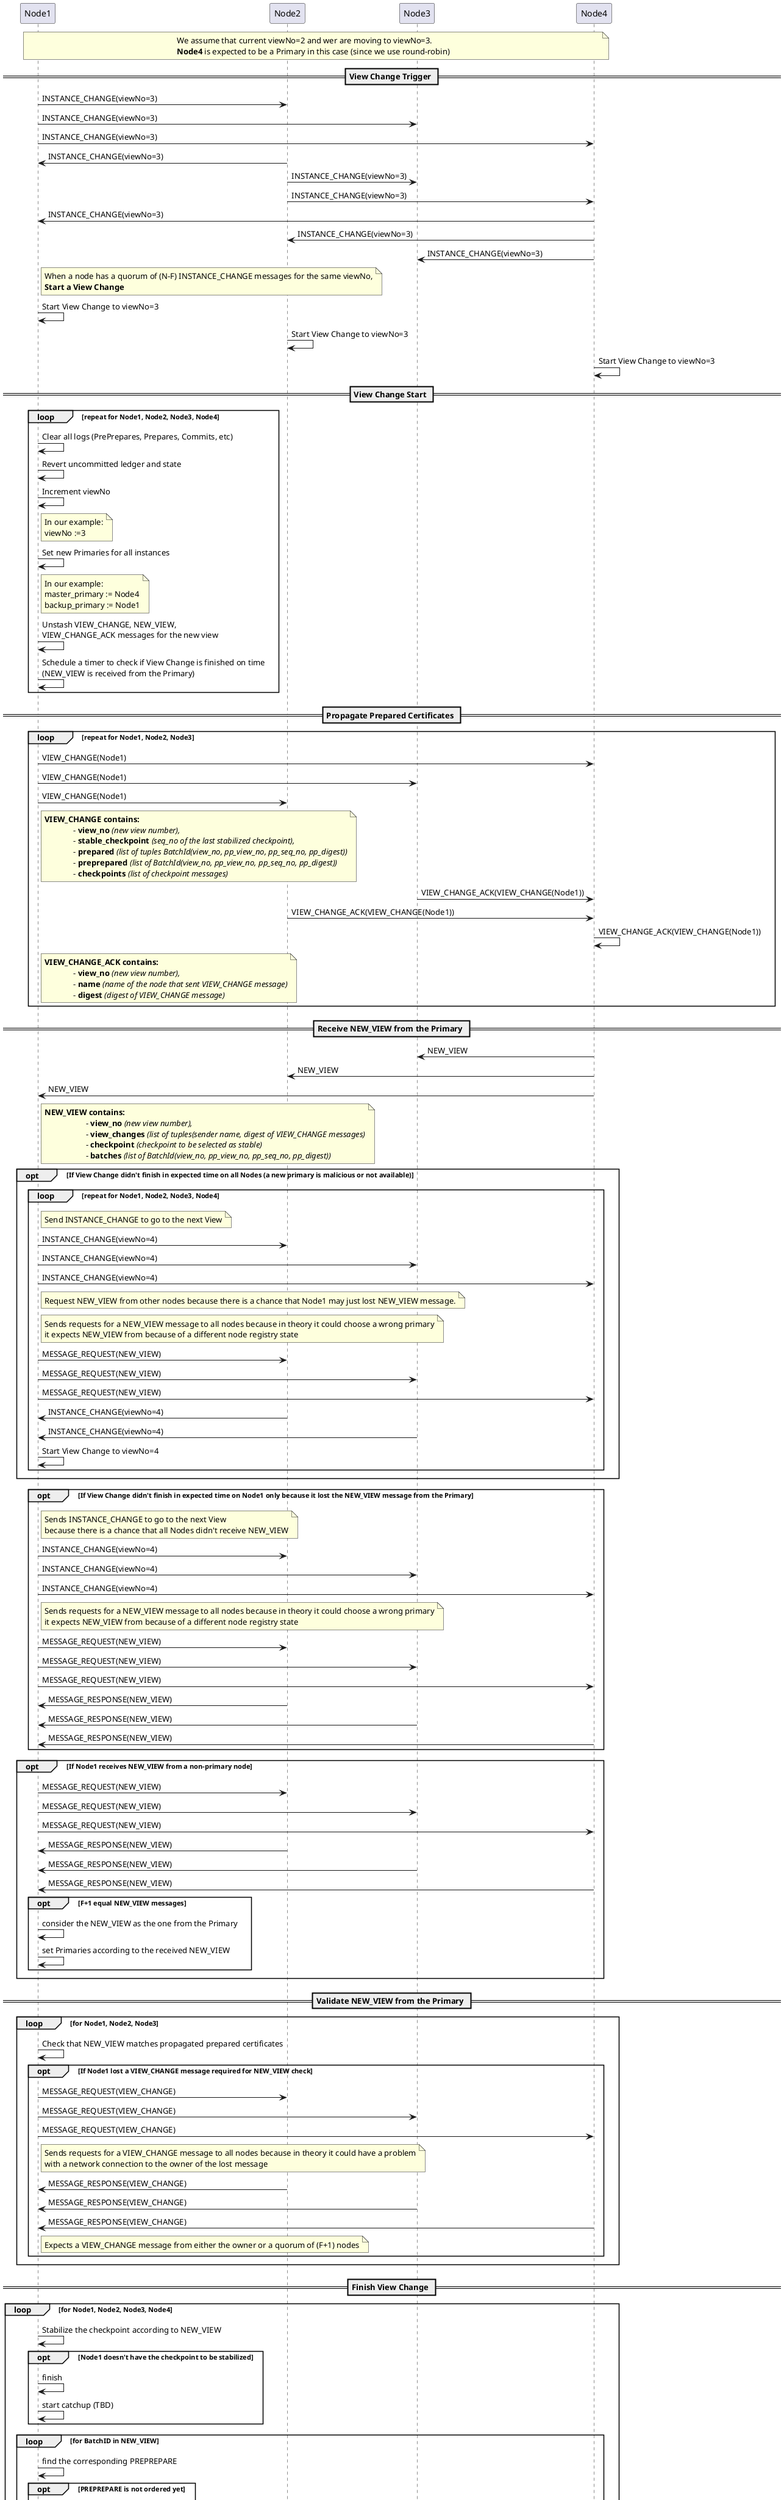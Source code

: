 @startuml
!pragma teoz true
hide footbox

participant Node1
participant Node2
participant Node3
participant Node4

note over Node1, Node4
    We assume that current viewNo=2 and wer are moving to viewNo=3.
    <b>Node4</b> is expected to be a Primary in this case (since we use round-robin)
end note

== View Change Trigger ==

Node1 -> Node2: INSTANCE_CHANGE(viewNo=3)
Node1 -> Node3: INSTANCE_CHANGE(viewNo=3)
Node1 -> Node4: INSTANCE_CHANGE(viewNo=3)

Node2 -> Node1: INSTANCE_CHANGE(viewNo=3)
Node2 -> Node3: INSTANCE_CHANGE(viewNo=3)
Node2 -> Node4: INSTANCE_CHANGE(viewNo=3)

Node4 -> Node1: INSTANCE_CHANGE(viewNo=3)
Node4 -> Node2: INSTANCE_CHANGE(viewNo=3)
Node4 -> Node3: INSTANCE_CHANGE(viewNo=3)

note right Node1
    When a node has a quorum of (N-F) INSTANCE_CHANGE messages for the same viewNo,
    <b>Start a View Change</b>
end note

Node1 -> Node1: Start View Change to viewNo=3
Node2 -> Node2: Start View Change to viewNo=3
Node4 -> Node4: Start View Change to viewNo=3



== View Change Start ==

loop repeat for Node1, Node2, Node3, Node4
    Node1 -> Node1: Clear all logs (PrePrepares, Prepares, Commits, etc)
    Node1 -> Node1: Revert uncommitted ledger and state
    Node1 -> Node1: Increment viewNo
    note right Node1
        In our example:
        viewNo :=3
    end note

    Node1 -> Node1: Set new Primaries for all instances
    note right Node1
        In our example:
        master_primary := Node4
        backup_primary := Node1
    end note

    Node1 -> Node1: Unstash VIEW_CHANGE, NEW_VIEW,\nVIEW_CHANGE_ACK messages for the new view

    Node1 -> Node1: Schedule a timer to check if View Change is finished on time\n(NEW_VIEW is received from the Primary)
end loop

== Propagate Prepared Certificates ==

loop repeat for Node1, Node2, Node3

    Node1 -> Node4: VIEW_CHANGE(Node1)
    Node1 -> Node3: VIEW_CHANGE(Node1)
    Node1 -> Node2: VIEW_CHANGE(Node1)
    note right Node1
          <b>VIEW_CHANGE contains:
                        - <b>view_no</b> <i>(new view number),
                        - <b>stable_checkpoint</b> <i>(seq_no of the last stabilized checkpoint),
                        - <b>prepared</b> <i>(list of tuples BatchId(view_no, pp_view_no, pp_seq_no, pp_digest))
                        - <b>preprepared</b> <i>(list of BatchId(view_no, pp_view_no, pp_seq_no, pp_digest))
                        - <b>checkpoints</b> <i>(list of checkpoint messages)
    end note

    Node3 -> Node4: VIEW_CHANGE_ACK(VIEW_CHANGE(Node1))
    deactivate Node3
    Node2 -> Node4: VIEW_CHANGE_ACK(VIEW_CHANGE(Node1))
    deactivate Node2
    Node4 -> Node4: VIEW_CHANGE_ACK(VIEW_CHANGE(Node1))
    deactivate Node4
    note right Node1
          <b>VIEW_CHANGE_ACK contains:
                        - <b>view_no</b> <i>(new view number),
                        - <b>name</b> <i>(name of the node that sent VIEW_CHANGE message)
                        - <b>digest</b> <i>(digest of VIEW_CHANGE message)
    end note
end loop

== Receive NEW_VIEW from the Primary ==

Node4 -> Node3: NEW_VIEW
Node4 -> Node2: NEW_VIEW
Node4 -> Node1: NEW_VIEW
note right Node1
    <b>NEW_VIEW contains:
                        - <b>view_no</b> <i>(new view number),
                        - <b>view_changes</b> <i>(list of tuples(sender name, digest of VIEW_CHANGE messages)
                        - <b>checkpoint</b> <i>(checkpoint to be selected as stable)
                        - <b>batches</b> <i>(list of BatchId(view_no, pp_view_no, pp_seq_no, pp_digest))
end note

opt If View Change didn't finish in expected time on all Nodes (a new primary is malicious or not available)
loop repeat for Node1, Node2, Node3, Node4
    note right Node1
        Send INSTANCE_CHANGE to go to the next View
    end note
    Node1 -> Node2: INSTANCE_CHANGE(viewNo=4)
    Node1 -> Node3: INSTANCE_CHANGE(viewNo=4)
    Node1 -> Node4: INSTANCE_CHANGE(viewNo=4)

    note right Node1
        Request NEW_VIEW from other nodes because there is a chance that Node1 may just lost NEW_VIEW message.
    end note
    note right Node1
        Sends requests for a NEW_VIEW message to all nodes because in theory it could choose a wrong primary
        it expects NEW_VIEW from because of a different node registry state
    end note

    Node1 -> Node2: MESSAGE_REQUEST(NEW_VIEW)
    Node1 -> Node3: MESSAGE_REQUEST(NEW_VIEW)
    Node1 -> Node4: MESSAGE_REQUEST(NEW_VIEW)

    Node2 -> Node1: INSTANCE_CHANGE(viewNo=4)
    Node3 -> Node1: INSTANCE_CHANGE(viewNo=4)

    Node1 -> Node1: Start View Change to viewNo=4
end loop
end opt

opt If View Change didn't finish in expected time on Node1 only because it lost the NEW_VIEW message from the Primary

note right Node1
    Sends INSTANCE_CHANGE to go to the next View
    because there is a chance that all Nodes didn't receive NEW_VIEW
end note
Node1 -> Node2: INSTANCE_CHANGE(viewNo=4)
Node1 -> Node3: INSTANCE_CHANGE(viewNo=4)
Node1 -> Node4: INSTANCE_CHANGE(viewNo=4)

note right Node1
    Sends requests for a NEW_VIEW message to all nodes because in theory it could choose a wrong primary
    it expects NEW_VIEW from because of a different node registry state
end note
Node1 -> Node2: MESSAGE_REQUEST(NEW_VIEW)
Node1 -> Node3: MESSAGE_REQUEST(NEW_VIEW)
Node1 -> Node4: MESSAGE_REQUEST(NEW_VIEW)

Node2 -> Node1: MESSAGE_RESPONSE(NEW_VIEW)
Node3 -> Node1: MESSAGE_RESPONSE(NEW_VIEW)
Node4 -> Node1: MESSAGE_RESPONSE(NEW_VIEW)

end opt

opt If Node1 receives NEW_VIEW from a non-primary node
Node1 -> Node2: MESSAGE_REQUEST(NEW_VIEW)
Node1 -> Node3: MESSAGE_REQUEST(NEW_VIEW)
Node1 -> Node4: MESSAGE_REQUEST(NEW_VIEW)

Node2 -> Node1: MESSAGE_RESPONSE(NEW_VIEW)
Node3 -> Node1: MESSAGE_RESPONSE(NEW_VIEW)
Node4 -> Node1: MESSAGE_RESPONSE(NEW_VIEW)

opt F+1 equal NEW_VIEW messages
    Node1 -> Node1: consider the NEW_VIEW as the one from the Primary
    Node1 -> Node1: set Primaries according to the received NEW_VIEW
end opt
end opt

== Validate NEW_VIEW from the Primary ==

loop for Node1, Node2, Node3
    Node1 -> Node1: Check that NEW_VIEW matches propagated prepared certificates
    opt If Node1 lost a VIEW_CHANGE message required for NEW_VIEW check
    Node1 -> Node2: MESSAGE_REQUEST(VIEW_CHANGE)
    Node1 -> Node3: MESSAGE_REQUEST(VIEW_CHANGE)
    Node1 -> Node4: MESSAGE_REQUEST(VIEW_CHANGE)
    note right Node1
        Sends requests for a VIEW_CHANGE message to all nodes because in theory it could have a problem
        with a network connection to the owner of the lost message
    end note

    Node2 -> Node1: MESSAGE_RESPONSE(VIEW_CHANGE)
    Node3 -> Node1: MESSAGE_RESPONSE(VIEW_CHANGE)
    Node4 -> Node1: MESSAGE_RESPONSE(VIEW_CHANGE)
    note right Node1
        Expects a VIEW_CHANGE message from either the owner or a quorum of (F+1) nodes
    end note
    end opt
end loop

== Finish View Change ==

loop for Node1, Node2, Node3, Node4
    Node1 -> Node1: Stabilize the checkpoint according to NEW_VIEW
    opt Node1 doesn't have the checkpoint to be stabilized
        Node1 -> Node1: finish
        Node1 -> Node1: start catchup (TBD)
    end opt
    loop for BatchID in NEW_VIEW
        Node1 -> Node1: find the corresponding PREPREPARE
        opt PREPREPARE is not ordered yet
            Node1 -> Node1: Apply the PREPREPARE
        end opt
        Node1 -> Node2: send PREPARE
        Node1 -> Node3: send PREPARE
        Node1 -> Node4: send PREPARE
    end loop

    opt There is at least one PREPREPARE not found for a NEW_VIEW's BatchID
        Node1 -> Node2: OLD_VIEW_PREPREPARE_REQ([PREPREPARE])
        Node1 -> Node3: OLD_VIEW_PREPREPARE_REQ([PREPREPARE])
        Node1 -> Node4: OLD_VIEW_PREPREPARE_REQ([PREPREPARE])
        note right Node1
            Sends requests for all not found PREPREPARE messages to all nodes
        end note
        Node2 -> Node1: OLD_VIEW_PREPREPARE_REP([PREPREPARE])
        Node3 -> Node1: OLD_VIEW_PREPREPARE_REP([PREPREPARE])
        Node4 -> Node1: OLD_VIEW_PREPREPARE_REP([PREPREPARE])
        note right Node1
            Node1 can trust any nodes for a PREPREPARE message because it can
            compare its digest with the expected one.
        end note
    end opt

    Node1 -> Node1: Unstash 3PC messages waiting for a new view

    Node1 -> Node1: Reset the monitor

    note right Node1
        Master Primary can start sending new PrePrepares
        once all PREPREPAREs from the old views (from NEW_VIEW msg) are applied
    end note
    Node4 -> Node1: PREPREPARE

    Node1 -> Node1: Order till the previous view prepare certificate\n(all BatchIDs from NEW_VIEW)

    Node1 -> Node1: Start ordering on backup instances


end loop







@enduml
